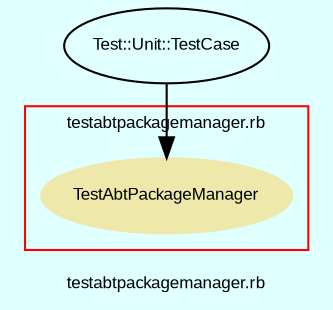 digraph TopLevel {
    compound = true
    bgcolor = lightcyan1
    fontname = Arial
    fontsize = 8
    label = "testabtpackagemanager.rb"
    node [
        fontname = Arial,
        fontsize = 8,
        color = black
    ]

    subgraph cluster_14 {
        fontname = Arial
        color = red
        label = "testabtpackagemanager.rb"
        TestAbtPackageManager [
            fontcolor = black,
            URL = "classes/TestAbtPackageManager.html",
            shape = ellipse,
            color = palegoldenrod,
            style = filled,
            label = "TestAbtPackageManager"
        ]

    }

    Test__Unit__TestCase [
        URL = "classes/Test/Unit/TestCase.html",
        label = "Test::Unit::TestCase"
    ]

    Test__Unit__TestCase -> TestAbtPackageManager [

    ]

}

